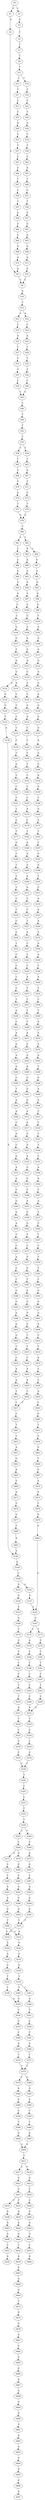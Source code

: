 strict digraph  {
	S0 -> S1 [ label = C ];
	S0 -> S2 [ label = G ];
	S1 -> S3 [ label = G ];
	S2 -> S4 [ label = A ];
	S3 -> S5 [ label = T ];
	S4 -> S6 [ label = A ];
	S5 -> S7 [ label = T ];
	S6 -> S8 [ label = C ];
	S7 -> S9 [ label = C ];
	S8 -> S10 [ label = A ];
	S9 -> S11 [ label = T ];
	S10 -> S12 [ label = T ];
	S11 -> S13 [ label = C ];
	S11 -> S14 [ label = T ];
	S12 -> S15 [ label = C ];
	S12 -> S16 [ label = A ];
	S13 -> S17 [ label = T ];
	S14 -> S18 [ label = T ];
	S15 -> S19 [ label = T ];
	S16 -> S20 [ label = C ];
	S17 -> S21 [ label = T ];
	S18 -> S22 [ label = T ];
	S19 -> S23 [ label = A ];
	S20 -> S24 [ label = A ];
	S21 -> S25 [ label = C ];
	S22 -> S26 [ label = T ];
	S23 -> S27 [ label = C ];
	S24 -> S28 [ label = C ];
	S25 -> S29 [ label = A ];
	S26 -> S30 [ label = A ];
	S27 -> S31 [ label = T ];
	S28 -> S32 [ label = T ];
	S29 -> S33 [ label = T ];
	S30 -> S34 [ label = T ];
	S31 -> S35 [ label = T ];
	S32 -> S36 [ label = T ];
	S33 -> S37 [ label = T ];
	S34 -> S38 [ label = T ];
	S35 -> S39 [ label = C ];
	S36 -> S40 [ label = C ];
	S37 -> S41 [ label = T ];
	S38 -> S42 [ label = C ];
	S39 -> S43 [ label = C ];
	S40 -> S43 [ label = C ];
	S41 -> S44 [ label = G ];
	S42 -> S45 [ label = A ];
	S43 -> S46 [ label = C ];
	S44 -> S47 [ label = T ];
	S45 -> S48 [ label = T ];
	S46 -> S49 [ label = T ];
	S47 -> S50 [ label = C ];
	S48 -> S51 [ label = C ];
	S49 -> S52 [ label = T ];
	S50 -> S53 [ label = T ];
	S51 -> S54 [ label = T ];
	S52 -> S55 [ label = T ];
	S53 -> S56 [ label = G ];
	S54 -> S57 [ label = A ];
	S55 -> S58 [ label = C ];
	S55 -> S59 [ label = T ];
	S56 -> S60 [ label = G ];
	S57 -> S61 [ label = G ];
	S58 -> S62 [ label = T ];
	S59 -> S63 [ label = T ];
	S60 -> S64 [ label = G ];
	S61 -> S65 [ label = G ];
	S62 -> S66 [ label = G ];
	S63 -> S67 [ label = G ];
	S64 -> S68 [ label = G ];
	S65 -> S69 [ label = G ];
	S66 -> S70 [ label = T ];
	S67 -> S71 [ label = T ];
	S68 -> S72 [ label = A ];
	S69 -> S73 [ label = A ];
	S70 -> S74 [ label = G ];
	S71 -> S75 [ label = G ];
	S72 -> S6 [ label = A ];
	S73 -> S76 [ label = A ];
	S74 -> S77 [ label = T ];
	S75 -> S78 [ label = T ];
	S76 -> S8 [ label = C ];
	S77 -> S79 [ label = G ];
	S78 -> S79 [ label = G ];
	S79 -> S80 [ label = C ];
	S80 -> S81 [ label = C ];
	S80 -> S82 [ label = T ];
	S81 -> S83 [ label = T ];
	S82 -> S84 [ label = C ];
	S82 -> S85 [ label = A ];
	S83 -> S86 [ label = C ];
	S84 -> S87 [ label = A ];
	S85 -> S88 [ label = A ];
	S86 -> S89 [ label = G ];
	S87 -> S90 [ label = G ];
	S88 -> S91 [ label = G ];
	S89 -> S92 [ label = G ];
	S90 -> S93 [ label = A ];
	S91 -> S94 [ label = A ];
	S92 -> S95 [ label = A ];
	S93 -> S96 [ label = A ];
	S94 -> S97 [ label = A ];
	S95 -> S98 [ label = C ];
	S96 -> S99 [ label = A ];
	S97 -> S100 [ label = A ];
	S98 -> S101 [ label = C ];
	S99 -> S102 [ label = T ];
	S100 -> S103 [ label = G ];
	S101 -> S104 [ label = G ];
	S102 -> S105 [ label = A ];
	S103 -> S106 [ label = A ];
	S104 -> S107 [ label = G ];
	S105 -> S108 [ label = G ];
	S106 -> S109 [ label = A ];
	S107 -> S110 [ label = T ];
	S108 -> S111 [ label = A ];
	S109 -> S112 [ label = A ];
	S110 -> S113 [ label = A ];
	S111 -> S114 [ label = G ];
	S112 -> S115 [ label = A ];
	S113 -> S116 [ label = G ];
	S114 -> S117 [ label = A ];
	S115 -> S118 [ label = C ];
	S116 -> S119 [ label = A ];
	S116 -> S120 [ label = A ];
	S117 -> S121 [ label = G ];
	S118 -> S122 [ label = A ];
	S119 -> S123 [ label = C ];
	S120 -> S124 [ label = G ];
	S121 -> S125 [ label = A ];
	S122 -> S126 [ label = G ];
	S123 -> S127 [ label = T ];
	S124 -> S128 [ label = G ];
	S125 -> S129 [ label = G ];
	S126 -> S130 [ label = A ];
	S127 -> S131 [ label = T ];
	S128 -> S132 [ label = T ];
	S129 -> S133 [ label = G ];
	S130 -> S134 [ label = A ];
	S131 -> S135 [ label = C ];
	S132 -> S136 [ label = A ];
	S133 -> S137 [ label = G ];
	S134 -> S138 [ label = C ];
	S135 -> S139 [ label = T ];
	S136 -> S140 [ label = A ];
	S137 -> S141 [ label = A ];
	S138 -> S142 [ label = T ];
	S139 -> S143 [ label = T ];
	S140 -> S144 [ label = A ];
	S141 -> S145 [ label = G ];
	S142 -> S146 [ label = C ];
	S143 -> S147 [ label = G ];
	S144 -> S148 [ label = C ];
	S145 -> S149 [ label = G ];
	S146 -> S150 [ label = T ];
	S147 -> S151 [ label = T ];
	S148 -> S152 [ label = A ];
	S148 -> S153 [ label = G ];
	S149 -> S154 [ label = A ];
	S150 -> S155 [ label = C ];
	S151 -> S156 [ label = C ];
	S152 -> S157 [ label = G ];
	S153 -> S158 [ label = G ];
	S154 -> S159 [ label = G ];
	S155 -> S160 [ label = C ];
	S156 -> S161 [ label = T ];
	S157 -> S162 [ label = A ];
	S158 -> S163 [ label = A ];
	S159 -> S164 [ label = C ];
	S160 -> S165 [ label = C ];
	S161 -> S166 [ label = T ];
	S162 -> S167 [ label = G ];
	S163 -> S168 [ label = G ];
	S164 -> S169 [ label = G ];
	S165 -> S170 [ label = A ];
	S166 -> S171 [ label = C ];
	S167 -> S172 [ label = C ];
	S167 -> S173 [ label = T ];
	S168 -> S174 [ label = T ];
	S169 -> S175 [ label = A ];
	S170 -> S176 [ label = C ];
	S171 -> S177 [ label = T ];
	S172 -> S178 [ label = A ];
	S173 -> S179 [ label = C ];
	S174 -> S180 [ label = G ];
	S175 -> S181 [ label = T ];
	S176 -> S182 [ label = T ];
	S177 -> S183 [ label = G ];
	S178 -> S184 [ label = T ];
	S179 -> S185 [ label = T ];
	S180 -> S186 [ label = T ];
	S181 -> S187 [ label = C ];
	S182 -> S188 [ label = A ];
	S183 -> S189 [ label = T ];
	S184 -> S190 [ label = C ];
	S185 -> S191 [ label = C ];
	S186 -> S192 [ label = C ];
	S187 -> S193 [ label = G ];
	S188 -> S194 [ label = A ];
	S189 -> S195 [ label = T ];
	S190 -> S196 [ label = C ];
	S191 -> S197 [ label = C ];
	S192 -> S198 [ label = C ];
	S193 -> S199 [ label = G ];
	S194 -> S200 [ label = G ];
	S195 -> S201 [ label = T ];
	S196 -> S202 [ label = T ];
	S197 -> S203 [ label = T ];
	S198 -> S204 [ label = T ];
	S199 -> S205 [ label = T ];
	S200 -> S206 [ label = A ];
	S201 -> S207 [ label = T ];
	S202 -> S208 [ label = C ];
	S203 -> S209 [ label = C ];
	S204 -> S210 [ label = T ];
	S205 -> S211 [ label = C ];
	S206 -> S212 [ label = A ];
	S207 -> S213 [ label = C ];
	S208 -> S214 [ label = A ];
	S209 -> S214 [ label = A ];
	S210 -> S215 [ label = A ];
	S211 -> S216 [ label = A ];
	S212 -> S217 [ label = C ];
	S213 -> S218 [ label = T ];
	S214 -> S219 [ label = T ];
	S215 -> S220 [ label = T ];
	S216 -> S221 [ label = A ];
	S217 -> S222 [ label = C ];
	S218 -> S223 [ label = C ];
	S219 -> S224 [ label = C ];
	S220 -> S225 [ label = C ];
	S221 -> S226 [ label = A ];
	S222 -> S227 [ label = T ];
	S223 -> S228 [ label = C ];
	S224 -> S229 [ label = T ];
	S225 -> S230 [ label = T ];
	S226 -> S231 [ label = A ];
	S227 -> S232 [ label = A ];
	S228 -> S233 [ label = T ];
	S229 -> S234 [ label = C ];
	S230 -> S235 [ label = C ];
	S231 -> S236 [ label = A ];
	S232 -> S237 [ label = C ];
	S233 -> S238 [ label = C ];
	S234 -> S239 [ label = C ];
	S235 -> S239 [ label = C ];
	S236 -> S240 [ label = A ];
	S237 -> S241 [ label = T ];
	S238 -> S242 [ label = C ];
	S239 -> S243 [ label = T ];
	S240 -> S244 [ label = C ];
	S241 -> S245 [ label = C ];
	S242 -> S246 [ label = C ];
	S243 -> S247 [ label = C ];
	S244 -> S248 [ label = A ];
	S245 -> S249 [ label = A ];
	S246 -> S250 [ label = C ];
	S247 -> S251 [ label = C ];
	S248 -> S252 [ label = T ];
	S249 -> S253 [ label = T ];
	S250 -> S254 [ label = T ];
	S251 -> S255 [ label = T ];
	S252 -> S256 [ label = C ];
	S253 -> S257 [ label = T ];
	S254 -> S258 [ label = A ];
	S255 -> S259 [ label = T ];
	S256 -> S260 [ label = T ];
	S257 -> S261 [ label = T ];
	S258 -> S262 [ label = C ];
	S259 -> S263 [ label = C ];
	S259 -> S264 [ label = T ];
	S260 -> S265 [ label = A ];
	S261 -> S266 [ label = T ];
	S262 -> S267 [ label = A ];
	S263 -> S268 [ label = C ];
	S264 -> S269 [ label = C ];
	S265 -> S270 [ label = G ];
	S266 -> S271 [ label = A ];
	S267 -> S272 [ label = G ];
	S268 -> S273 [ label = A ];
	S268 -> S274 [ label = G ];
	S269 -> S275 [ label = A ];
	S270 -> S276 [ label = A ];
	S271 -> S277 [ label = G ];
	S272 -> S278 [ label = A ];
	S273 -> S279 [ label = C ];
	S274 -> S280 [ label = G ];
	S275 -> S281 [ label = G ];
	S276 -> S282 [ label = A ];
	S277 -> S283 [ label = A ];
	S278 -> S284 [ label = A ];
	S279 -> S285 [ label = C ];
	S280 -> S286 [ label = C ];
	S281 -> S287 [ label = C ];
	S282 -> S288 [ label = T ];
	S283 -> S289 [ label = A ];
	S284 -> S290 [ label = C ];
	S285 -> S291 [ label = A ];
	S286 -> S292 [ label = A ];
	S287 -> S293 [ label = A ];
	S288 -> S294 [ label = G ];
	S289 -> S295 [ label = G ];
	S290 -> S296 [ label = T ];
	S291 -> S297 [ label = G ];
	S292 -> S298 [ label = G ];
	S293 -> S299 [ label = G ];
	S294 -> S300 [ label = A ];
	S295 -> S301 [ label = G ];
	S296 -> S302 [ label = A ];
	S297 -> S303 [ label = G ];
	S298 -> S304 [ label = G ];
	S299 -> S305 [ label = G ];
	S300 -> S306 [ label = A ];
	S301 -> S307 [ label = G ];
	S302 -> S308 [ label = A ];
	S303 -> S309 [ label = T ];
	S304 -> S310 [ label = T ];
	S305 -> S310 [ label = T ];
	S306 -> S311 [ label = C ];
	S307 -> S312 [ label = A ];
	S308 -> S313 [ label = C ];
	S309 -> S314 [ label = G ];
	S309 -> S315 [ label = A ];
	S310 -> S315 [ label = A ];
	S310 -> S314 [ label = G ];
	S311 -> S316 [ label = C ];
	S312 -> S317 [ label = A ];
	S313 -> S318 [ label = A ];
	S314 -> S319 [ label = G ];
	S315 -> S320 [ label = G ];
	S316 -> S321 [ label = C ];
	S317 -> S322 [ label = G ];
	S318 -> S323 [ label = C ];
	S319 -> S324 [ label = G ];
	S320 -> S325 [ label = G ];
	S321 -> S326 [ label = T ];
	S322 -> S327 [ label = G ];
	S323 -> S328 [ label = G ];
	S324 -> S329 [ label = G ];
	S325 -> S330 [ label = G ];
	S326 -> S331 [ label = C ];
	S327 -> S332 [ label = A ];
	S328 -> S333 [ label = A ];
	S329 -> S334 [ label = T ];
	S330 -> S335 [ label = T ];
	S331 -> S336 [ label = A ];
	S332 -> S337 [ label = G ];
	S333 -> S338 [ label = A ];
	S334 -> S339 [ label = T ];
	S335 -> S340 [ label = T ];
	S335 -> S341 [ label = C ];
	S336 -> S342 [ label = A ];
	S337 -> S343 [ label = G ];
	S338 -> S344 [ label = C ];
	S339 -> S345 [ label = G ];
	S340 -> S345 [ label = G ];
	S341 -> S346 [ label = A ];
	S342 -> S347 [ label = C ];
	S343 -> S348 [ label = G ];
	S344 -> S349 [ label = G ];
	S345 -> S350 [ label = T ];
	S346 -> S351 [ label = T ];
	S347 -> S352 [ label = A ];
	S348 -> S353 [ label = A ];
	S349 -> S354 [ label = G ];
	S350 -> S355 [ label = C ];
	S351 -> S356 [ label = C ];
	S352 -> S357 [ label = A ];
	S353 -> S358 [ label = G ];
	S354 -> S359 [ label = A ];
	S355 -> S360 [ label = C ];
	S356 -> S361 [ label = C ];
	S357 -> S362 [ label = C ];
	S358 -> S363 [ label = G ];
	S359 -> S364 [ label = T ];
	S360 -> S365 [ label = A ];
	S361 -> S366 [ label = A ];
	S362 -> S367 [ label = T ];
	S363 -> S368 [ label = T ];
	S364 -> S369 [ label = C ];
	S365 -> S370 [ label = T ];
	S366 -> S371 [ label = T ];
	S367 -> S372 [ label = C ];
	S368 -> S373 [ label = C ];
	S369 -> S374 [ label = A ];
	S370 -> S375 [ label = T ];
	S371 -> S375 [ label = T ];
	S372 -> S376 [ label = C ];
	S373 -> S377 [ label = G ];
	S374 -> S378 [ label = C ];
	S375 -> S379 [ label = C ];
	S375 -> S380 [ label = G ];
	S376 -> S381 [ label = T ];
	S377 -> S382 [ label = G ];
	S378 -> S383 [ label = C ];
	S379 -> S384 [ label = A ];
	S380 -> S385 [ label = A ];
	S381 -> S386 [ label = C ];
	S382 -> S387 [ label = T ];
	S383 -> S388 [ label = G ];
	S384 -> S389 [ label = C ];
	S385 -> S390 [ label = C ];
	S386 -> S391 [ label = G ];
	S387 -> S392 [ label = A ];
	S388 -> S393 [ label = G ];
	S389 -> S394 [ label = C ];
	S390 -> S395 [ label = C ];
	S391 -> S396 [ label = G ];
	S392 -> S397 [ label = G ];
	S393 -> S398 [ label = G ];
	S394 -> S399 [ label = T ];
	S395 -> S400 [ label = T ];
	S396 -> S401 [ label = G ];
	S397 -> S402 [ label = G ];
	S398 -> S403 [ label = G ];
	S399 -> S404 [ label = G ];
	S400 -> S405 [ label = G ];
	S401 -> S406 [ label = A ];
	S402 -> S407 [ label = G ];
	S403 -> S408 [ label = G ];
	S404 -> S409 [ label = G ];
	S405 -> S409 [ label = G ];
	S406 -> S410 [ label = C ];
	S407 -> S411 [ label = T ];
	S408 -> S412 [ label = T ];
	S409 -> S413 [ label = T ];
	S410 -> S414 [ label = C ];
	S411 -> S415 [ label = T ];
	S412 -> S416 [ label = C ];
	S413 -> S417 [ label = A ];
	S413 -> S418 [ label = G ];
	S414 -> S419 [ label = A ];
	S415 -> S420 [ label = C ];
	S416 -> S421 [ label = A ];
	S417 -> S422 [ label = G ];
	S418 -> S423 [ label = G ];
	S419 -> S424 [ label = C ];
	S420 -> S425 [ label = A ];
	S421 -> S426 [ label = A ];
	S422 -> S427 [ label = C ];
	S423 -> S428 [ label = T ];
	S424 -> S429 [ label = C ];
	S425 -> S430 [ label = A ];
	S426 -> S431 [ label = T ];
	S427 -> S432 [ label = C ];
	S427 -> S433 [ label = T ];
	S428 -> S434 [ label = C ];
	S429 -> S435 [ label = A ];
	S430 -> S436 [ label = T ];
	S431 -> S437 [ label = C ];
	S432 -> S438 [ label = A ];
	S433 -> S439 [ label = A ];
	S434 -> S440 [ label = G ];
	S435 -> S441 [ label = C ];
	S436 -> S437 [ label = C ];
	S437 -> S442 [ label = C ];
	S438 -> S443 [ label = A ];
	S439 -> S444 [ label = A ];
	S440 -> S445 [ label = A ];
	S441 -> S446 [ label = G ];
	S442 -> S447 [ label = T ];
	S443 -> S448 [ label = G ];
	S444 -> S449 [ label = G ];
	S445 -> S450 [ label = G ];
	S446 -> S451 [ label = T ];
	S447 -> S452 [ label = T ];
	S448 -> S453 [ label = T ];
	S449 -> S454 [ label = T ];
	S450 -> S455 [ label = T ];
	S451 -> S456 [ label = G ];
	S452 -> S457 [ label = A ];
	S453 -> S458 [ label = A ];
	S454 -> S459 [ label = A ];
	S455 -> S460 [ label = A ];
	S456 -> S461 [ label = G ];
	S457 -> S462 [ label = G ];
	S459 -> S463 [ label = G ];
	S461 -> S464 [ label = T ];
	S462 -> S465 [ label = A ];
	S463 -> S466 [ label = A ];
	S464 -> S467 [ label = G ];
	S465 -> S468 [ label = G ];
	S466 -> S469 [ label = G ];
	S467 -> S470 [ label = A ];
	S468 -> S471 [ label = A ];
	S469 -> S472 [ label = T ];
	S470 -> S473 [ label = A ];
	S471 -> S474 [ label = G ];
	S472 -> S475 [ label = G ];
	S473 -> S476 [ label = C ];
	S474 -> S477 [ label = G ];
	S475 -> S478 [ label = G ];
	S476 -> S479 [ label = A ];
	S477 -> S480 [ label = T ];
	S478 -> S481 [ label = G ];
	S479 -> S482 [ label = G ];
	S480 -> S483 [ label = A ];
	S481 -> S484 [ label = C ];
	S482 -> S162 [ label = A ];
	S483 -> S140 [ label = A ];
	S484 -> S485 [ label = C ];
	S485 -> S486 [ label = G ];
	S486 -> S487 [ label = A ];
	S487 -> S488 [ label = A ];
	S488 -> S489 [ label = G ];
	S489 -> S490 [ label = A ];
	S490 -> S491 [ label = A ];
	S491 -> S492 [ label = A ];
	S492 -> S493 [ label = A ];
	S493 -> S494 [ label = G ];
	S494 -> S495 [ label = A ];
	S495 -> S496 [ label = G ];
	S496 -> S497 [ label = A ];
}
